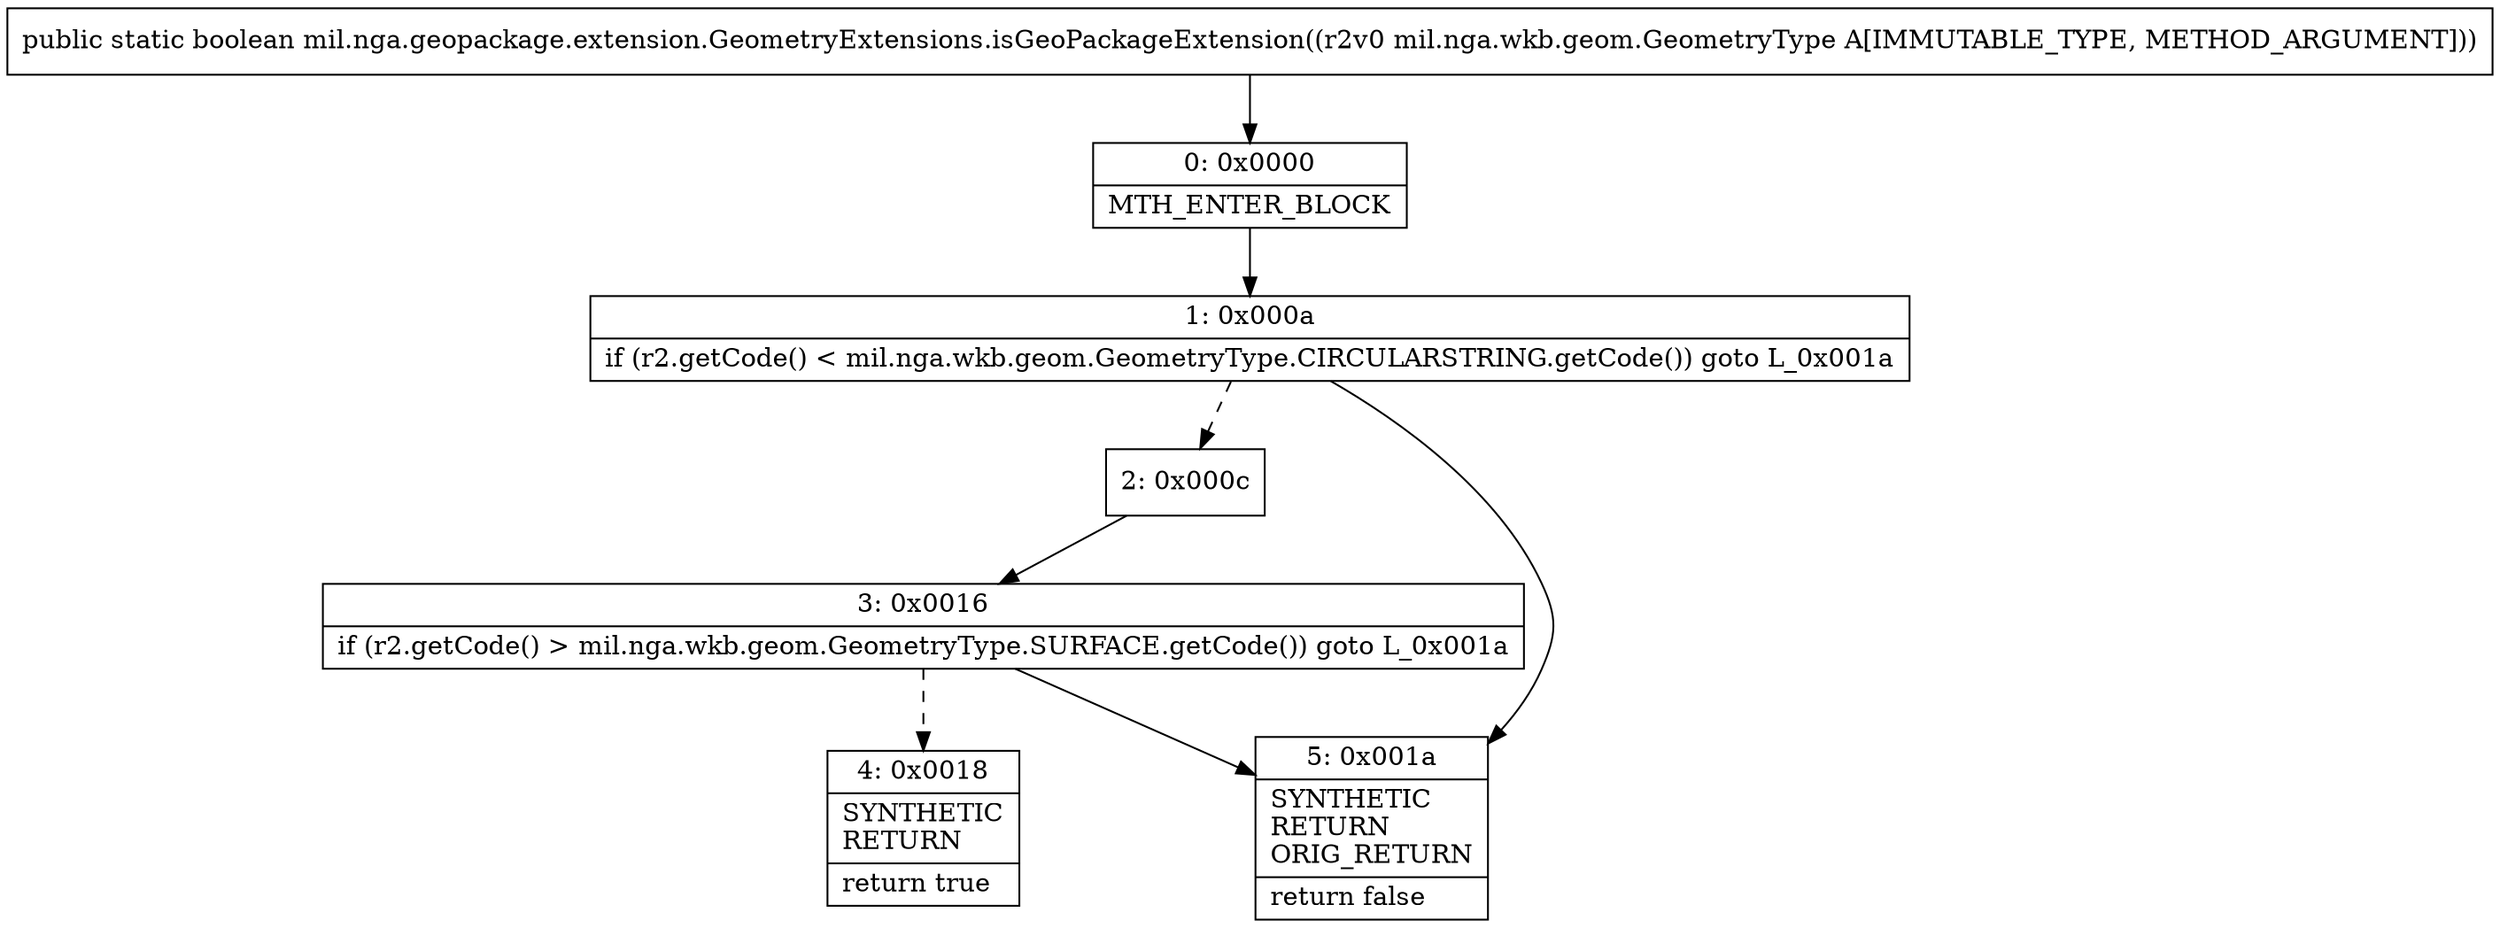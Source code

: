 digraph "CFG formil.nga.geopackage.extension.GeometryExtensions.isGeoPackageExtension(Lmil\/nga\/wkb\/geom\/GeometryType;)Z" {
Node_0 [shape=record,label="{0\:\ 0x0000|MTH_ENTER_BLOCK\l}"];
Node_1 [shape=record,label="{1\:\ 0x000a|if (r2.getCode() \< mil.nga.wkb.geom.GeometryType.CIRCULARSTRING.getCode()) goto L_0x001a\l}"];
Node_2 [shape=record,label="{2\:\ 0x000c}"];
Node_3 [shape=record,label="{3\:\ 0x0016|if (r2.getCode() \> mil.nga.wkb.geom.GeometryType.SURFACE.getCode()) goto L_0x001a\l}"];
Node_4 [shape=record,label="{4\:\ 0x0018|SYNTHETIC\lRETURN\l|return true\l}"];
Node_5 [shape=record,label="{5\:\ 0x001a|SYNTHETIC\lRETURN\lORIG_RETURN\l|return false\l}"];
MethodNode[shape=record,label="{public static boolean mil.nga.geopackage.extension.GeometryExtensions.isGeoPackageExtension((r2v0 mil.nga.wkb.geom.GeometryType A[IMMUTABLE_TYPE, METHOD_ARGUMENT])) }"];
MethodNode -> Node_0;
Node_0 -> Node_1;
Node_1 -> Node_2[style=dashed];
Node_1 -> Node_5;
Node_2 -> Node_3;
Node_3 -> Node_4[style=dashed];
Node_3 -> Node_5;
}

